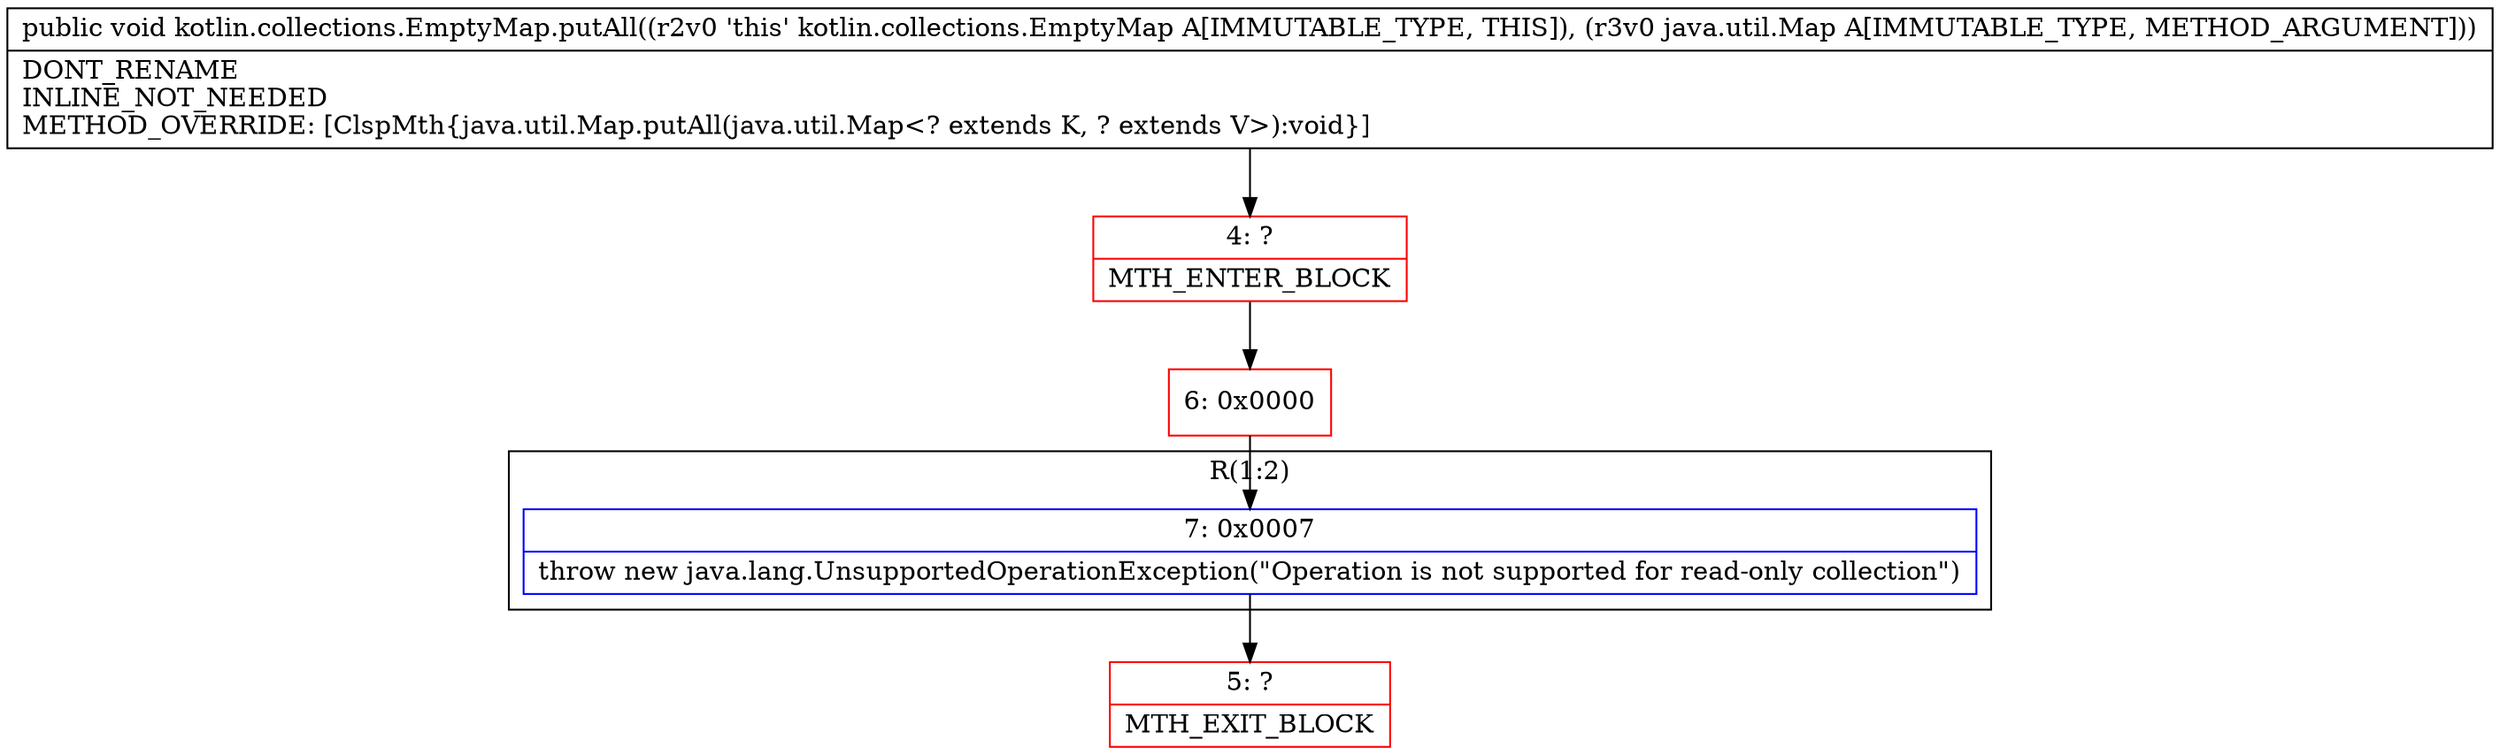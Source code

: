 digraph "CFG forkotlin.collections.EmptyMap.putAll(Ljava\/util\/Map;)V" {
subgraph cluster_Region_485447858 {
label = "R(1:2)";
node [shape=record,color=blue];
Node_7 [shape=record,label="{7\:\ 0x0007|throw new java.lang.UnsupportedOperationException(\"Operation is not supported for read\-only collection\")\l}"];
}
Node_4 [shape=record,color=red,label="{4\:\ ?|MTH_ENTER_BLOCK\l}"];
Node_6 [shape=record,color=red,label="{6\:\ 0x0000}"];
Node_5 [shape=record,color=red,label="{5\:\ ?|MTH_EXIT_BLOCK\l}"];
MethodNode[shape=record,label="{public void kotlin.collections.EmptyMap.putAll((r2v0 'this' kotlin.collections.EmptyMap A[IMMUTABLE_TYPE, THIS]), (r3v0 java.util.Map A[IMMUTABLE_TYPE, METHOD_ARGUMENT]))  | DONT_RENAME\lINLINE_NOT_NEEDED\lMETHOD_OVERRIDE: [ClspMth\{java.util.Map.putAll(java.util.Map\<? extends K, ? extends V\>):void\}]\l}"];
MethodNode -> Node_4;Node_7 -> Node_5;
Node_4 -> Node_6;
Node_6 -> Node_7;
}

